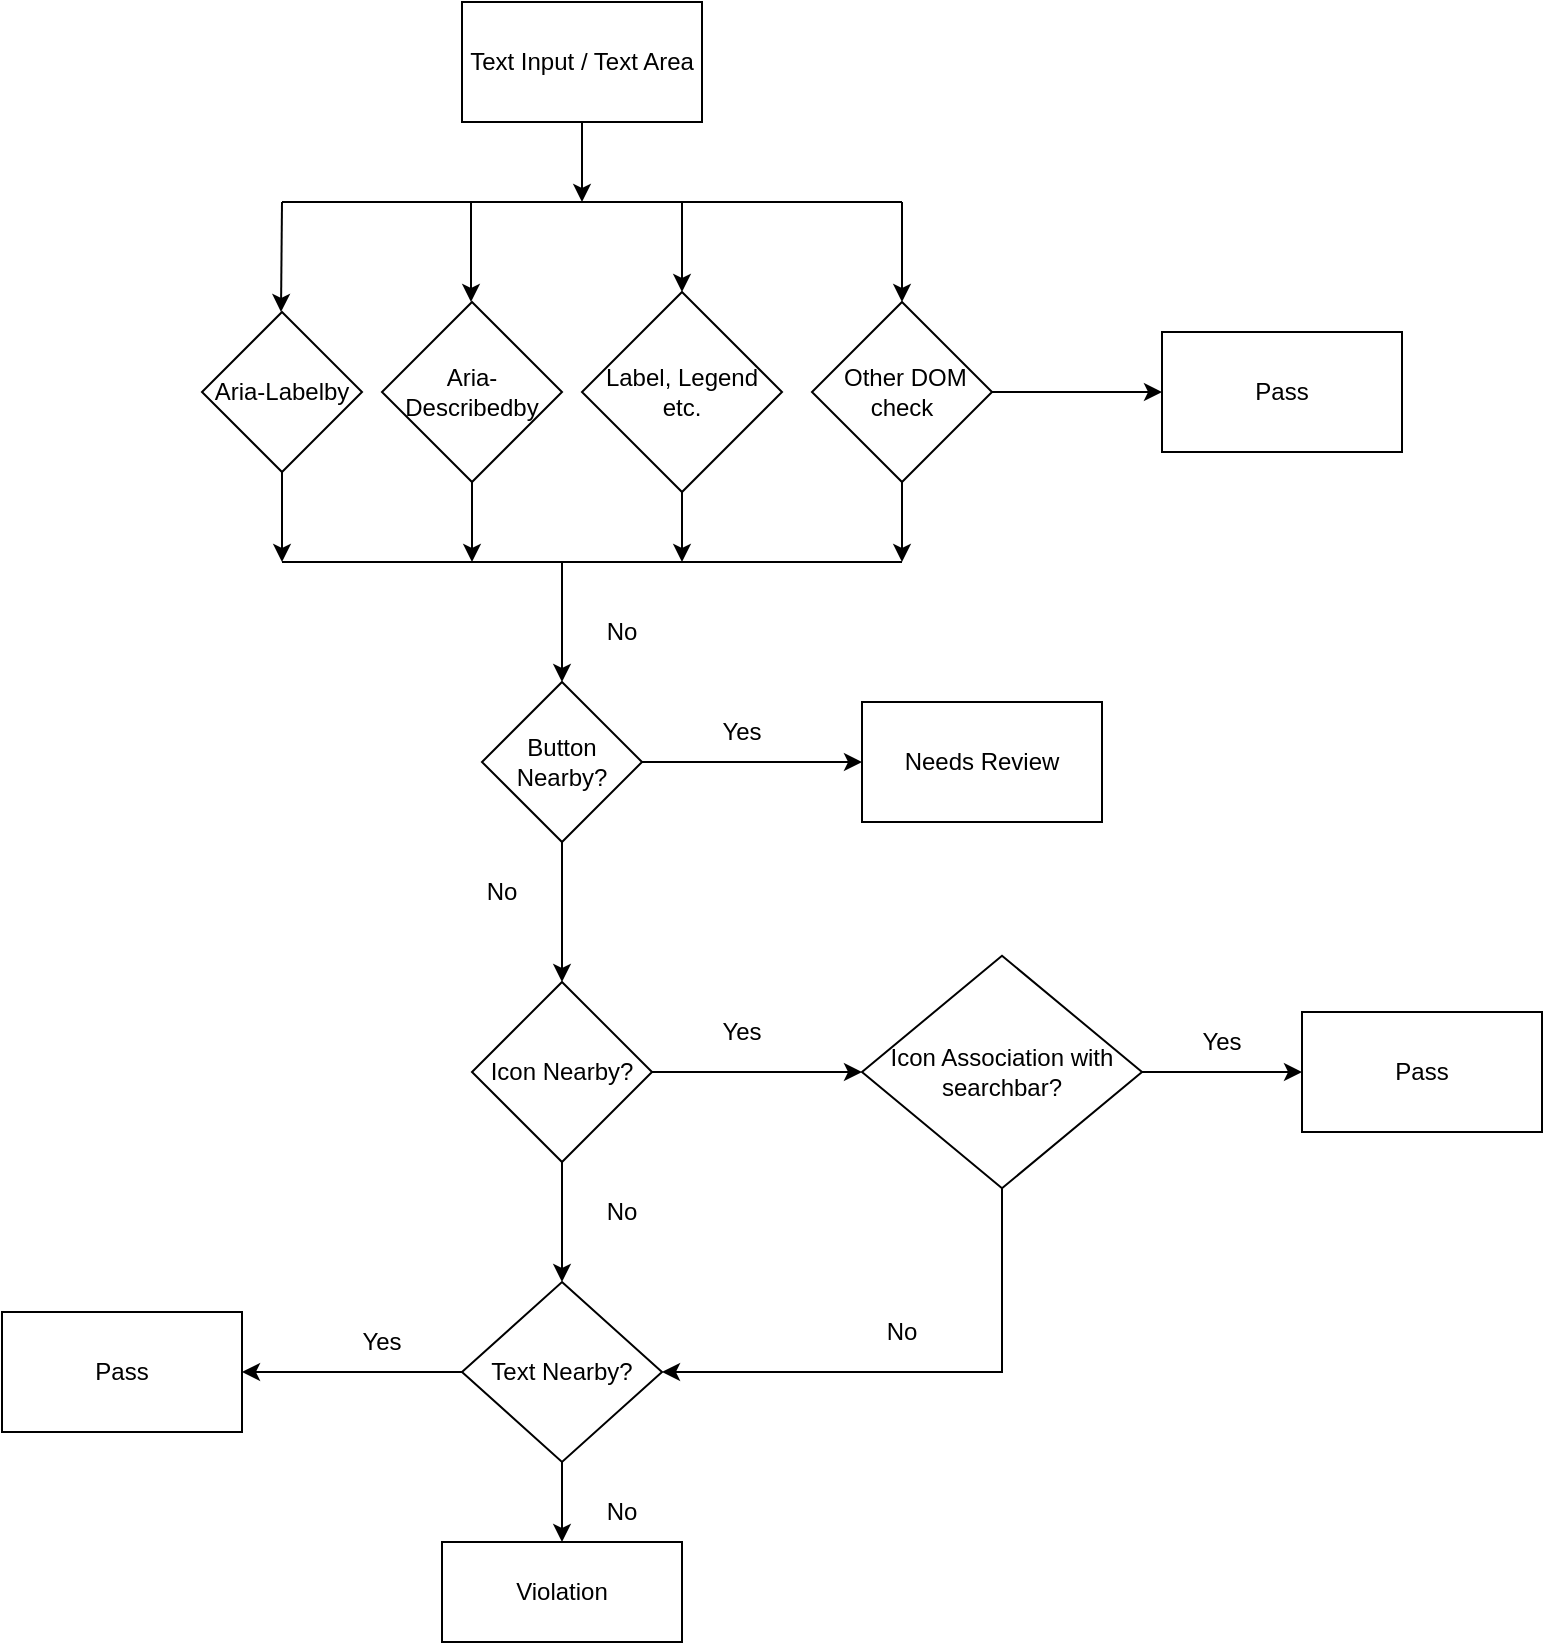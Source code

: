 <mxfile version="26.0.11">
  <diagram name="Page-1" id="6y8bqSkhwxHyhpt03ezP">
    <mxGraphModel dx="1772" dy="1808" grid="1" gridSize="10" guides="1" tooltips="1" connect="1" arrows="1" fold="1" page="1" pageScale="1" pageWidth="827" pageHeight="1169" math="0" shadow="0">
      <root>
        <mxCell id="0" />
        <mxCell id="1" parent="0" />
        <mxCell id="iE8akrcNWoSmcrd2y75R-5" style="edgeStyle=orthogonalEdgeStyle;rounded=0;orthogonalLoop=1;jettySize=auto;html=1;entryX=0.5;entryY=0;entryDx=0;entryDy=0;" parent="1" source="iE8akrcNWoSmcrd2y75R-2" target="iE8akrcNWoSmcrd2y75R-4" edge="1">
          <mxGeometry relative="1" as="geometry" />
        </mxCell>
        <mxCell id="iE8akrcNWoSmcrd2y75R-6" style="edgeStyle=orthogonalEdgeStyle;rounded=0;orthogonalLoop=1;jettySize=auto;html=1;" parent="1" source="iE8akrcNWoSmcrd2y75R-2" target="iE8akrcNWoSmcrd2y75R-7" edge="1">
          <mxGeometry relative="1" as="geometry">
            <mxPoint x="360" y="230" as="targetPoint" />
          </mxGeometry>
        </mxCell>
        <mxCell id="iE8akrcNWoSmcrd2y75R-2" value="Button Nearby?" style="rhombus;whiteSpace=wrap;html=1;" parent="1" vertex="1">
          <mxGeometry x="230" y="190" width="80" height="80" as="geometry" />
        </mxCell>
        <mxCell id="iE8akrcNWoSmcrd2y75R-12" style="edgeStyle=orthogonalEdgeStyle;rounded=0;orthogonalLoop=1;jettySize=auto;html=1;entryX=0;entryY=0.5;entryDx=0;entryDy=0;" parent="1" source="iE8akrcNWoSmcrd2y75R-4" target="iE8akrcNWoSmcrd2y75R-11" edge="1">
          <mxGeometry relative="1" as="geometry" />
        </mxCell>
        <mxCell id="iE8akrcNWoSmcrd2y75R-17" style="edgeStyle=orthogonalEdgeStyle;rounded=0;orthogonalLoop=1;jettySize=auto;html=1;entryX=0.5;entryY=0;entryDx=0;entryDy=0;" parent="1" source="iE8akrcNWoSmcrd2y75R-4" target="iE8akrcNWoSmcrd2y75R-16" edge="1">
          <mxGeometry relative="1" as="geometry" />
        </mxCell>
        <mxCell id="iE8akrcNWoSmcrd2y75R-4" value="Icon Nearby?" style="rhombus;whiteSpace=wrap;html=1;" parent="1" vertex="1">
          <mxGeometry x="225" y="340" width="90" height="90" as="geometry" />
        </mxCell>
        <mxCell id="iE8akrcNWoSmcrd2y75R-7" value="Needs Review" style="rounded=0;whiteSpace=wrap;html=1;" parent="1" vertex="1">
          <mxGeometry x="420" y="200" width="120" height="60" as="geometry" />
        </mxCell>
        <mxCell id="iE8akrcNWoSmcrd2y75R-8" value="Yes" style="text;html=1;align=center;verticalAlign=middle;whiteSpace=wrap;rounded=0;" parent="1" vertex="1">
          <mxGeometry x="330" y="200" width="60" height="30" as="geometry" />
        </mxCell>
        <mxCell id="iE8akrcNWoSmcrd2y75R-9" value="No" style="text;html=1;align=center;verticalAlign=middle;whiteSpace=wrap;rounded=0;" parent="1" vertex="1">
          <mxGeometry x="210" y="280" width="60" height="30" as="geometry" />
        </mxCell>
        <mxCell id="iE8akrcNWoSmcrd2y75R-15" style="edgeStyle=orthogonalEdgeStyle;rounded=0;orthogonalLoop=1;jettySize=auto;html=1;entryX=0;entryY=0.5;entryDx=0;entryDy=0;" parent="1" source="iE8akrcNWoSmcrd2y75R-11" target="iE8akrcNWoSmcrd2y75R-14" edge="1">
          <mxGeometry relative="1" as="geometry" />
        </mxCell>
        <mxCell id="iE8akrcNWoSmcrd2y75R-11" value="Icon Association with searchbar?" style="rhombus;whiteSpace=wrap;html=1;" parent="1" vertex="1">
          <mxGeometry x="420" y="326.88" width="140" height="116.25" as="geometry" />
        </mxCell>
        <mxCell id="iE8akrcNWoSmcrd2y75R-13" value="Yes" style="text;html=1;align=center;verticalAlign=middle;whiteSpace=wrap;rounded=0;" parent="1" vertex="1">
          <mxGeometry x="330" y="350" width="60" height="30" as="geometry" />
        </mxCell>
        <mxCell id="iE8akrcNWoSmcrd2y75R-14" value="Pass" style="rounded=0;whiteSpace=wrap;html=1;" parent="1" vertex="1">
          <mxGeometry x="640" y="355" width="120" height="60" as="geometry" />
        </mxCell>
        <mxCell id="iE8akrcNWoSmcrd2y75R-27" style="edgeStyle=orthogonalEdgeStyle;rounded=0;orthogonalLoop=1;jettySize=auto;html=1;entryX=1;entryY=0.5;entryDx=0;entryDy=0;" parent="1" source="iE8akrcNWoSmcrd2y75R-16" target="iE8akrcNWoSmcrd2y75R-26" edge="1">
          <mxGeometry relative="1" as="geometry" />
        </mxCell>
        <mxCell id="iE8akrcNWoSmcrd2y75R-28" style="edgeStyle=orthogonalEdgeStyle;rounded=0;orthogonalLoop=1;jettySize=auto;html=1;entryX=0.5;entryY=0;entryDx=0;entryDy=0;" parent="1" source="iE8akrcNWoSmcrd2y75R-16" target="iE8akrcNWoSmcrd2y75R-25" edge="1">
          <mxGeometry relative="1" as="geometry" />
        </mxCell>
        <mxCell id="iE8akrcNWoSmcrd2y75R-16" value="Text Nearby?" style="rhombus;whiteSpace=wrap;html=1;" parent="1" vertex="1">
          <mxGeometry x="220" y="490" width="100" height="90" as="geometry" />
        </mxCell>
        <mxCell id="iE8akrcNWoSmcrd2y75R-18" value="No" style="text;html=1;align=center;verticalAlign=middle;whiteSpace=wrap;rounded=0;" parent="1" vertex="1">
          <mxGeometry x="270" y="440" width="60" height="30" as="geometry" />
        </mxCell>
        <mxCell id="iE8akrcNWoSmcrd2y75R-19" value="Yes" style="text;html=1;align=center;verticalAlign=middle;whiteSpace=wrap;rounded=0;" parent="1" vertex="1">
          <mxGeometry x="570" y="355" width="60" height="30" as="geometry" />
        </mxCell>
        <mxCell id="iE8akrcNWoSmcrd2y75R-22" value="" style="endArrow=classic;html=1;rounded=0;exitX=0.5;exitY=1;exitDx=0;exitDy=0;entryX=1;entryY=0.5;entryDx=0;entryDy=0;" parent="1" source="iE8akrcNWoSmcrd2y75R-11" target="iE8akrcNWoSmcrd2y75R-16" edge="1">
          <mxGeometry width="50" height="50" relative="1" as="geometry">
            <mxPoint x="390" y="490" as="sourcePoint" />
            <mxPoint x="440" y="440" as="targetPoint" />
            <Array as="points">
              <mxPoint x="490" y="535" />
            </Array>
          </mxGeometry>
        </mxCell>
        <mxCell id="iE8akrcNWoSmcrd2y75R-23" value="No" style="text;html=1;align=center;verticalAlign=middle;whiteSpace=wrap;rounded=0;" parent="1" vertex="1">
          <mxGeometry x="410" y="500" width="60" height="30" as="geometry" />
        </mxCell>
        <mxCell id="iE8akrcNWoSmcrd2y75R-25" value="Violation" style="rounded=0;whiteSpace=wrap;html=1;" parent="1" vertex="1">
          <mxGeometry x="210" y="620" width="120" height="50" as="geometry" />
        </mxCell>
        <mxCell id="iE8akrcNWoSmcrd2y75R-26" value="Pass" style="rounded=0;whiteSpace=wrap;html=1;" parent="1" vertex="1">
          <mxGeometry x="-10" y="505" width="120" height="60" as="geometry" />
        </mxCell>
        <mxCell id="iE8akrcNWoSmcrd2y75R-29" value="Yes" style="text;html=1;align=center;verticalAlign=middle;whiteSpace=wrap;rounded=0;" parent="1" vertex="1">
          <mxGeometry x="150" y="505" width="60" height="30" as="geometry" />
        </mxCell>
        <mxCell id="iE8akrcNWoSmcrd2y75R-30" value="No" style="text;html=1;align=center;verticalAlign=middle;whiteSpace=wrap;rounded=0;" parent="1" vertex="1">
          <mxGeometry x="270" y="590" width="60" height="30" as="geometry" />
        </mxCell>
        <mxCell id="iE8akrcNWoSmcrd2y75R-40" style="edgeStyle=orthogonalEdgeStyle;rounded=0;orthogonalLoop=1;jettySize=auto;html=1;" parent="1" source="iE8akrcNWoSmcrd2y75R-31" edge="1">
          <mxGeometry relative="1" as="geometry">
            <mxPoint x="280" y="-50" as="targetPoint" />
          </mxGeometry>
        </mxCell>
        <mxCell id="iE8akrcNWoSmcrd2y75R-31" value="Text Input / Text Area" style="rounded=0;whiteSpace=wrap;html=1;" parent="1" vertex="1">
          <mxGeometry x="220" y="-150" width="120" height="60" as="geometry" />
        </mxCell>
        <mxCell id="iE8akrcNWoSmcrd2y75R-48" style="edgeStyle=orthogonalEdgeStyle;rounded=0;orthogonalLoop=1;jettySize=auto;html=1;" parent="1" source="iE8akrcNWoSmcrd2y75R-33" edge="1">
          <mxGeometry relative="1" as="geometry">
            <mxPoint x="130" y="130" as="targetPoint" />
          </mxGeometry>
        </mxCell>
        <mxCell id="iE8akrcNWoSmcrd2y75R-33" value="Aria-Labelby" style="rhombus;whiteSpace=wrap;html=1;" parent="1" vertex="1">
          <mxGeometry x="90" y="5" width="80" height="80" as="geometry" />
        </mxCell>
        <mxCell id="iE8akrcNWoSmcrd2y75R-47" style="edgeStyle=orthogonalEdgeStyle;rounded=0;orthogonalLoop=1;jettySize=auto;html=1;" parent="1" source="iE8akrcNWoSmcrd2y75R-34" edge="1">
          <mxGeometry relative="1" as="geometry">
            <mxPoint x="225" y="130" as="targetPoint" />
          </mxGeometry>
        </mxCell>
        <mxCell id="iE8akrcNWoSmcrd2y75R-34" value="Aria-Describedby" style="rhombus;whiteSpace=wrap;html=1;" parent="1" vertex="1">
          <mxGeometry x="180" width="90" height="90" as="geometry" />
        </mxCell>
        <mxCell id="iE8akrcNWoSmcrd2y75R-44" style="edgeStyle=orthogonalEdgeStyle;rounded=0;orthogonalLoop=1;jettySize=auto;html=1;" parent="1" source="iE8akrcNWoSmcrd2y75R-36" edge="1">
          <mxGeometry relative="1" as="geometry">
            <mxPoint x="330" y="130" as="targetPoint" />
          </mxGeometry>
        </mxCell>
        <mxCell id="iE8akrcNWoSmcrd2y75R-36" value="Label, Legend etc." style="rhombus;whiteSpace=wrap;html=1;" parent="1" vertex="1">
          <mxGeometry x="280" y="-5" width="100" height="100" as="geometry" />
        </mxCell>
        <mxCell id="iE8akrcNWoSmcrd2y75R-46" style="edgeStyle=orthogonalEdgeStyle;rounded=0;orthogonalLoop=1;jettySize=auto;html=1;" parent="1" source="iE8akrcNWoSmcrd2y75R-37" edge="1">
          <mxGeometry relative="1" as="geometry">
            <mxPoint x="440" y="130" as="targetPoint" />
          </mxGeometry>
        </mxCell>
        <mxCell id="iE8akrcNWoSmcrd2y75R-58" style="edgeStyle=orthogonalEdgeStyle;rounded=0;orthogonalLoop=1;jettySize=auto;html=1;entryX=0;entryY=0.5;entryDx=0;entryDy=0;" parent="1" source="iE8akrcNWoSmcrd2y75R-37" target="iE8akrcNWoSmcrd2y75R-57" edge="1">
          <mxGeometry relative="1" as="geometry" />
        </mxCell>
        <mxCell id="iE8akrcNWoSmcrd2y75R-37" value="&amp;nbsp;Other DOM check" style="rhombus;whiteSpace=wrap;html=1;" parent="1" vertex="1">
          <mxGeometry x="395" width="90" height="90" as="geometry" />
        </mxCell>
        <mxCell id="iE8akrcNWoSmcrd2y75R-39" value="" style="endArrow=none;html=1;rounded=0;" parent="1" edge="1">
          <mxGeometry width="50" height="50" relative="1" as="geometry">
            <mxPoint x="130" y="-50" as="sourcePoint" />
            <mxPoint x="440" y="-50" as="targetPoint" />
          </mxGeometry>
        </mxCell>
        <mxCell id="iE8akrcNWoSmcrd2y75R-41" value="" style="endArrow=none;html=1;rounded=0;" parent="1" edge="1">
          <mxGeometry width="50" height="50" relative="1" as="geometry">
            <mxPoint x="130" y="130" as="sourcePoint" />
            <mxPoint x="440" y="130" as="targetPoint" />
          </mxGeometry>
        </mxCell>
        <mxCell id="iE8akrcNWoSmcrd2y75R-42" value="" style="endArrow=classic;html=1;rounded=0;" parent="1" target="iE8akrcNWoSmcrd2y75R-2" edge="1">
          <mxGeometry width="50" height="50" relative="1" as="geometry">
            <mxPoint x="270" y="130" as="sourcePoint" />
            <mxPoint x="440" y="80" as="targetPoint" />
          </mxGeometry>
        </mxCell>
        <mxCell id="iE8akrcNWoSmcrd2y75R-43" value="" style="endArrow=classic;html=1;rounded=0;entryX=0.5;entryY=0;entryDx=0;entryDy=0;" parent="1" target="iE8akrcNWoSmcrd2y75R-37" edge="1">
          <mxGeometry width="50" height="50" relative="1" as="geometry">
            <mxPoint x="440" y="-50" as="sourcePoint" />
            <mxPoint x="490" y="-100" as="targetPoint" />
          </mxGeometry>
        </mxCell>
        <mxCell id="iE8akrcNWoSmcrd2y75R-52" value="" style="endArrow=classic;html=1;rounded=0;entryX=0.5;entryY=0;entryDx=0;entryDy=0;" parent="1" target="iE8akrcNWoSmcrd2y75R-36" edge="1">
          <mxGeometry width="50" height="50" relative="1" as="geometry">
            <mxPoint x="330" y="-50" as="sourcePoint" />
            <mxPoint x="330" y="-10" as="targetPoint" />
          </mxGeometry>
        </mxCell>
        <mxCell id="iE8akrcNWoSmcrd2y75R-53" value="" style="endArrow=classic;html=1;rounded=0;entryX=0.5;entryY=0;entryDx=0;entryDy=0;" parent="1" edge="1">
          <mxGeometry width="50" height="50" relative="1" as="geometry">
            <mxPoint x="224.5" y="-50" as="sourcePoint" />
            <mxPoint x="224.5" as="targetPoint" />
          </mxGeometry>
        </mxCell>
        <mxCell id="iE8akrcNWoSmcrd2y75R-54" value="" style="endArrow=classic;html=1;rounded=0;entryX=0.5;entryY=0;entryDx=0;entryDy=0;" parent="1" edge="1">
          <mxGeometry width="50" height="50" relative="1" as="geometry">
            <mxPoint x="130" y="-50" as="sourcePoint" />
            <mxPoint x="129.5" y="5" as="targetPoint" />
          </mxGeometry>
        </mxCell>
        <mxCell id="iE8akrcNWoSmcrd2y75R-55" value="No" style="text;html=1;align=center;verticalAlign=middle;whiteSpace=wrap;rounded=0;" parent="1" vertex="1">
          <mxGeometry x="270" y="150" width="60" height="30" as="geometry" />
        </mxCell>
        <mxCell id="iE8akrcNWoSmcrd2y75R-57" value="Pass" style="rounded=0;whiteSpace=wrap;html=1;" parent="1" vertex="1">
          <mxGeometry x="570" y="15" width="120" height="60" as="geometry" />
        </mxCell>
      </root>
    </mxGraphModel>
  </diagram>
</mxfile>

